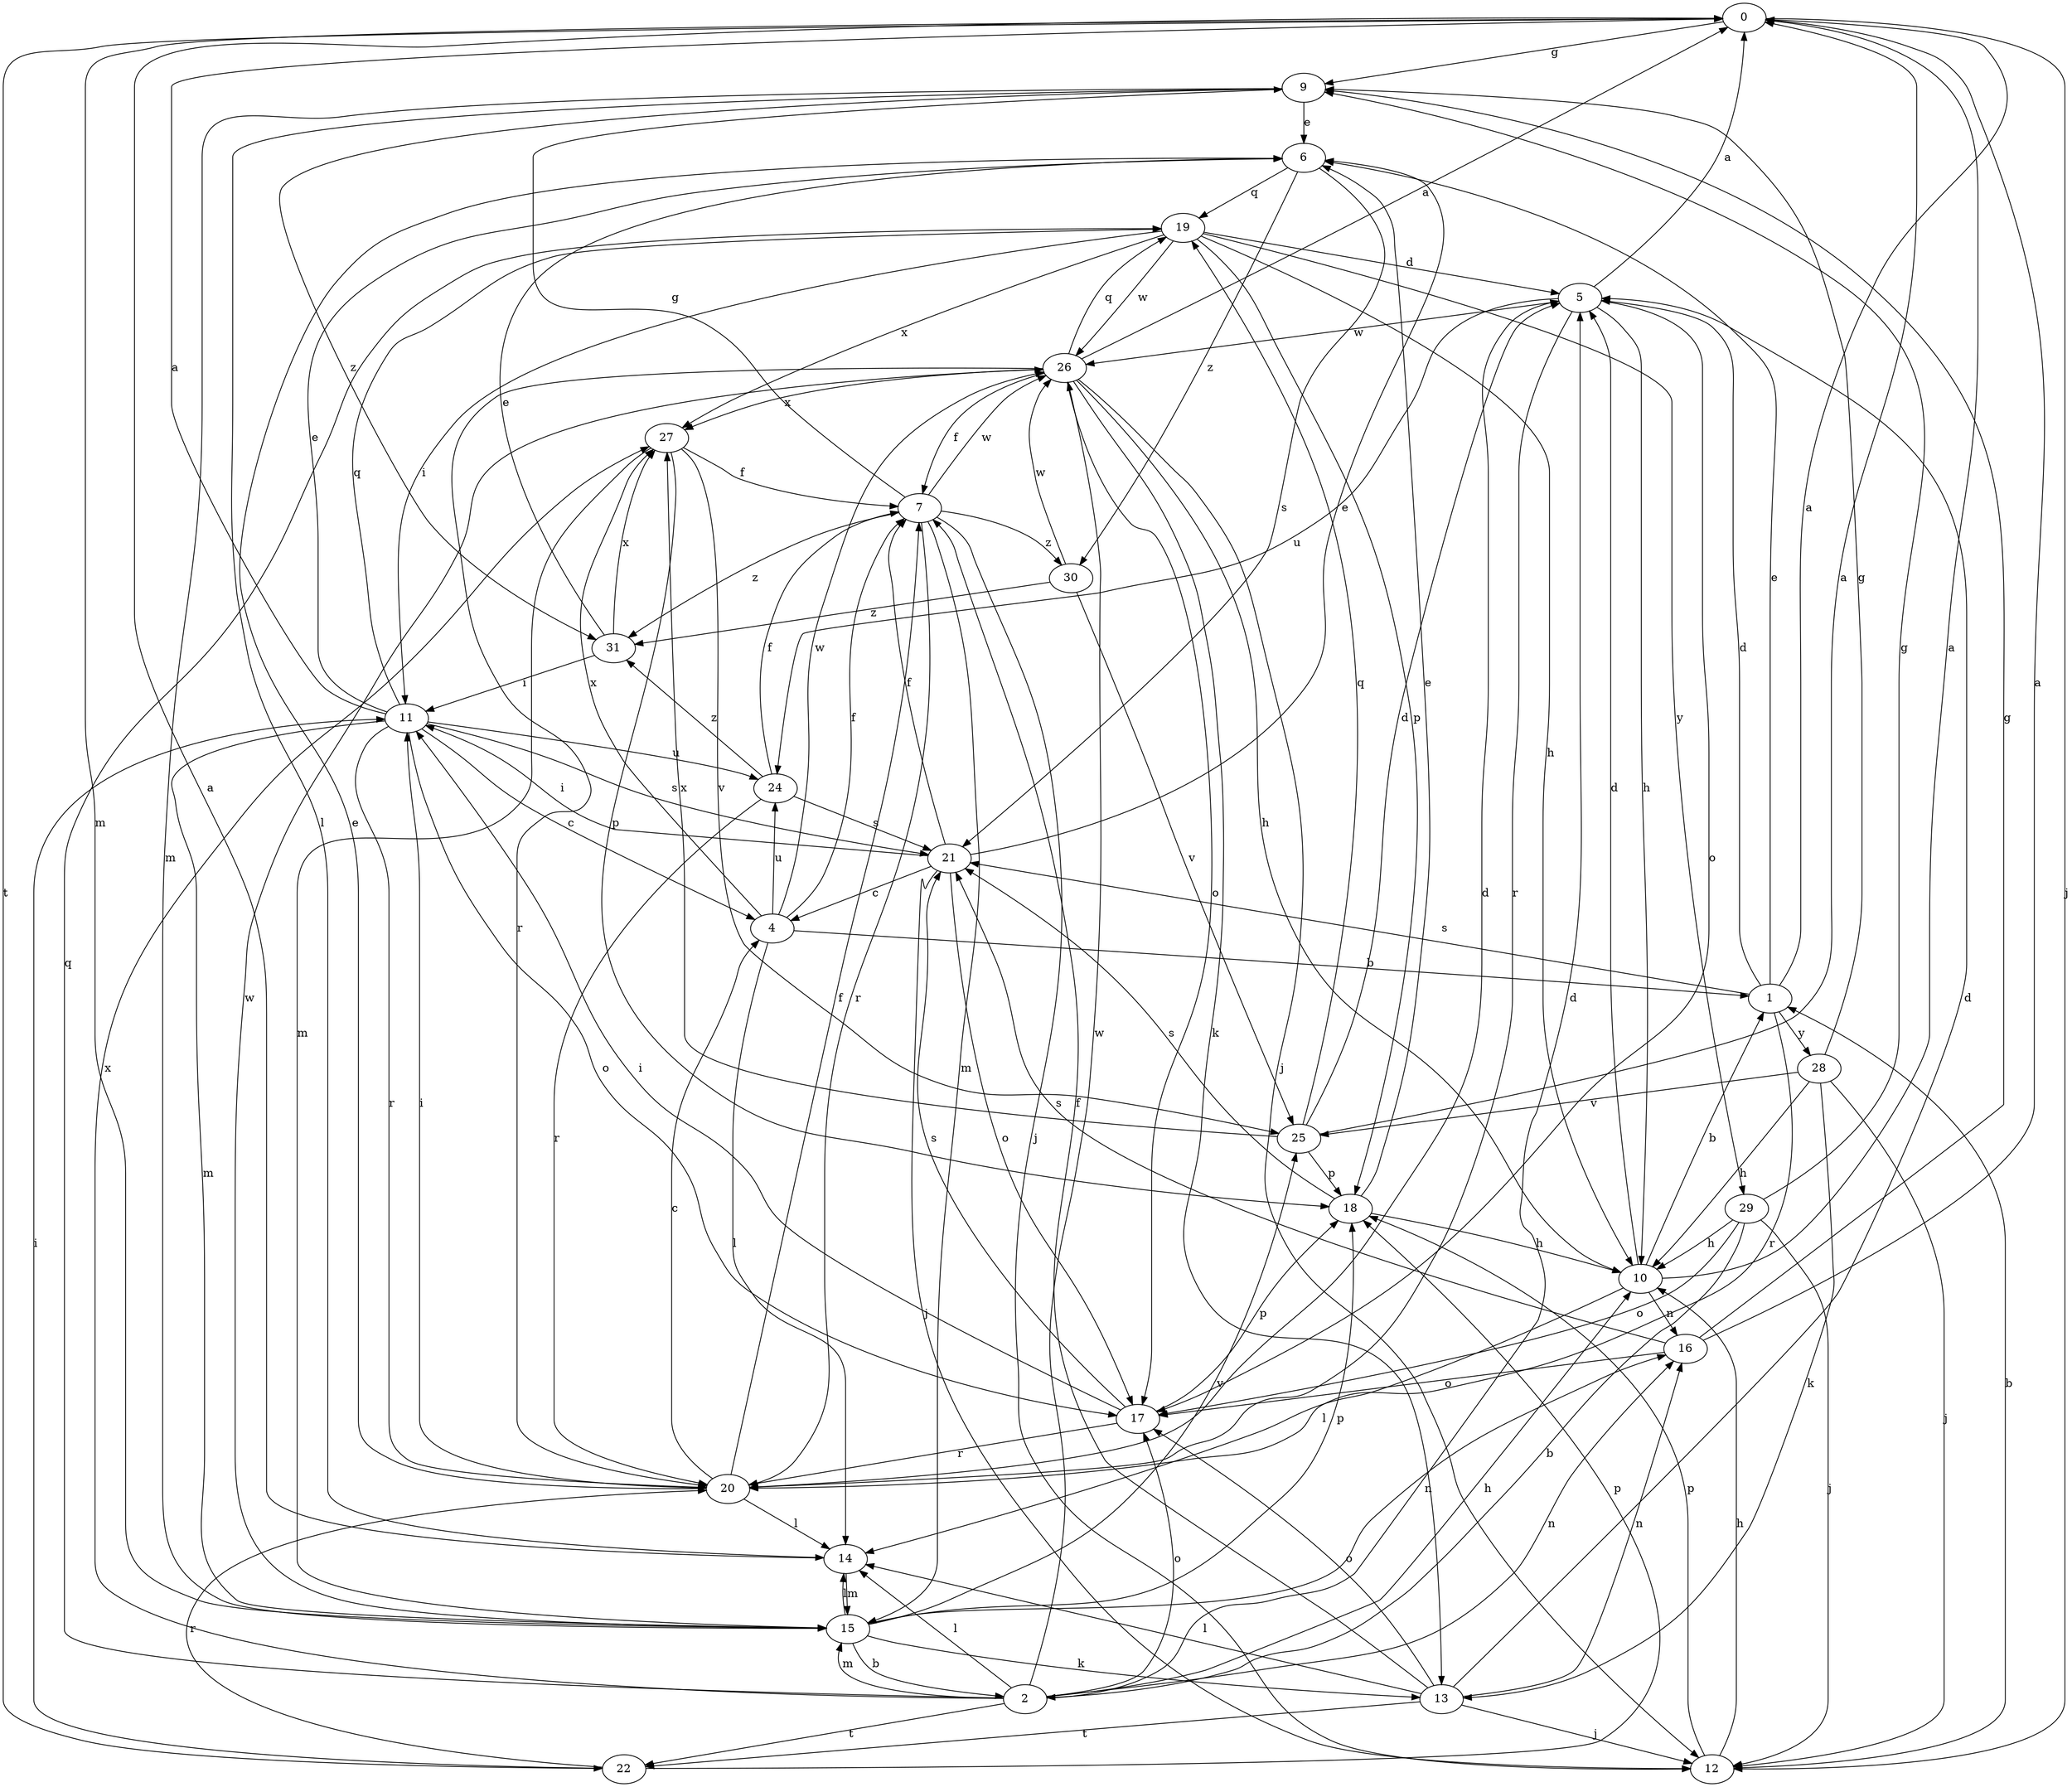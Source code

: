 strict digraph  {
0;
1;
2;
4;
5;
6;
7;
9;
10;
11;
12;
13;
14;
15;
16;
17;
18;
19;
20;
21;
22;
24;
25;
26;
27;
28;
29;
30;
31;
0 -> 9  [label=g];
0 -> 12  [label=j];
0 -> 15  [label=m];
0 -> 22  [label=t];
1 -> 0  [label=a];
1 -> 5  [label=d];
1 -> 6  [label=e];
1 -> 20  [label=r];
1 -> 21  [label=s];
1 -> 28  [label=y];
2 -> 5  [label=d];
2 -> 10  [label=h];
2 -> 14  [label=l];
2 -> 15  [label=m];
2 -> 16  [label=n];
2 -> 17  [label=o];
2 -> 19  [label=q];
2 -> 22  [label=t];
2 -> 26  [label=w];
2 -> 27  [label=x];
4 -> 1  [label=b];
4 -> 7  [label=f];
4 -> 14  [label=l];
4 -> 24  [label=u];
4 -> 26  [label=w];
4 -> 27  [label=x];
5 -> 0  [label=a];
5 -> 10  [label=h];
5 -> 17  [label=o];
5 -> 20  [label=r];
5 -> 24  [label=u];
5 -> 26  [label=w];
6 -> 19  [label=q];
6 -> 21  [label=s];
6 -> 30  [label=z];
7 -> 9  [label=g];
7 -> 12  [label=j];
7 -> 15  [label=m];
7 -> 20  [label=r];
7 -> 26  [label=w];
7 -> 30  [label=z];
7 -> 31  [label=z];
9 -> 6  [label=e];
9 -> 14  [label=l];
9 -> 15  [label=m];
9 -> 31  [label=z];
10 -> 0  [label=a];
10 -> 1  [label=b];
10 -> 5  [label=d];
10 -> 14  [label=l];
10 -> 16  [label=n];
11 -> 0  [label=a];
11 -> 4  [label=c];
11 -> 6  [label=e];
11 -> 15  [label=m];
11 -> 17  [label=o];
11 -> 19  [label=q];
11 -> 20  [label=r];
11 -> 21  [label=s];
11 -> 24  [label=u];
12 -> 1  [label=b];
12 -> 10  [label=h];
12 -> 18  [label=p];
13 -> 5  [label=d];
13 -> 7  [label=f];
13 -> 12  [label=j];
13 -> 14  [label=l];
13 -> 16  [label=n];
13 -> 17  [label=o];
13 -> 22  [label=t];
14 -> 0  [label=a];
14 -> 15  [label=m];
15 -> 2  [label=b];
15 -> 13  [label=k];
15 -> 14  [label=l];
15 -> 16  [label=n];
15 -> 18  [label=p];
15 -> 25  [label=v];
15 -> 26  [label=w];
16 -> 0  [label=a];
16 -> 9  [label=g];
16 -> 17  [label=o];
16 -> 21  [label=s];
17 -> 11  [label=i];
17 -> 18  [label=p];
17 -> 20  [label=r];
17 -> 21  [label=s];
18 -> 6  [label=e];
18 -> 10  [label=h];
18 -> 21  [label=s];
19 -> 5  [label=d];
19 -> 10  [label=h];
19 -> 11  [label=i];
19 -> 18  [label=p];
19 -> 26  [label=w];
19 -> 27  [label=x];
19 -> 29  [label=y];
20 -> 4  [label=c];
20 -> 5  [label=d];
20 -> 6  [label=e];
20 -> 7  [label=f];
20 -> 11  [label=i];
20 -> 14  [label=l];
21 -> 4  [label=c];
21 -> 6  [label=e];
21 -> 7  [label=f];
21 -> 11  [label=i];
21 -> 12  [label=j];
21 -> 17  [label=o];
22 -> 11  [label=i];
22 -> 18  [label=p];
22 -> 20  [label=r];
24 -> 7  [label=f];
24 -> 20  [label=r];
24 -> 21  [label=s];
24 -> 31  [label=z];
25 -> 0  [label=a];
25 -> 5  [label=d];
25 -> 18  [label=p];
25 -> 19  [label=q];
25 -> 27  [label=x];
26 -> 0  [label=a];
26 -> 7  [label=f];
26 -> 10  [label=h];
26 -> 12  [label=j];
26 -> 13  [label=k];
26 -> 17  [label=o];
26 -> 19  [label=q];
26 -> 20  [label=r];
26 -> 27  [label=x];
27 -> 7  [label=f];
27 -> 15  [label=m];
27 -> 18  [label=p];
27 -> 25  [label=v];
28 -> 9  [label=g];
28 -> 10  [label=h];
28 -> 12  [label=j];
28 -> 13  [label=k];
28 -> 25  [label=v];
29 -> 2  [label=b];
29 -> 9  [label=g];
29 -> 10  [label=h];
29 -> 12  [label=j];
29 -> 17  [label=o];
30 -> 25  [label=v];
30 -> 26  [label=w];
30 -> 31  [label=z];
31 -> 6  [label=e];
31 -> 11  [label=i];
31 -> 27  [label=x];
}
